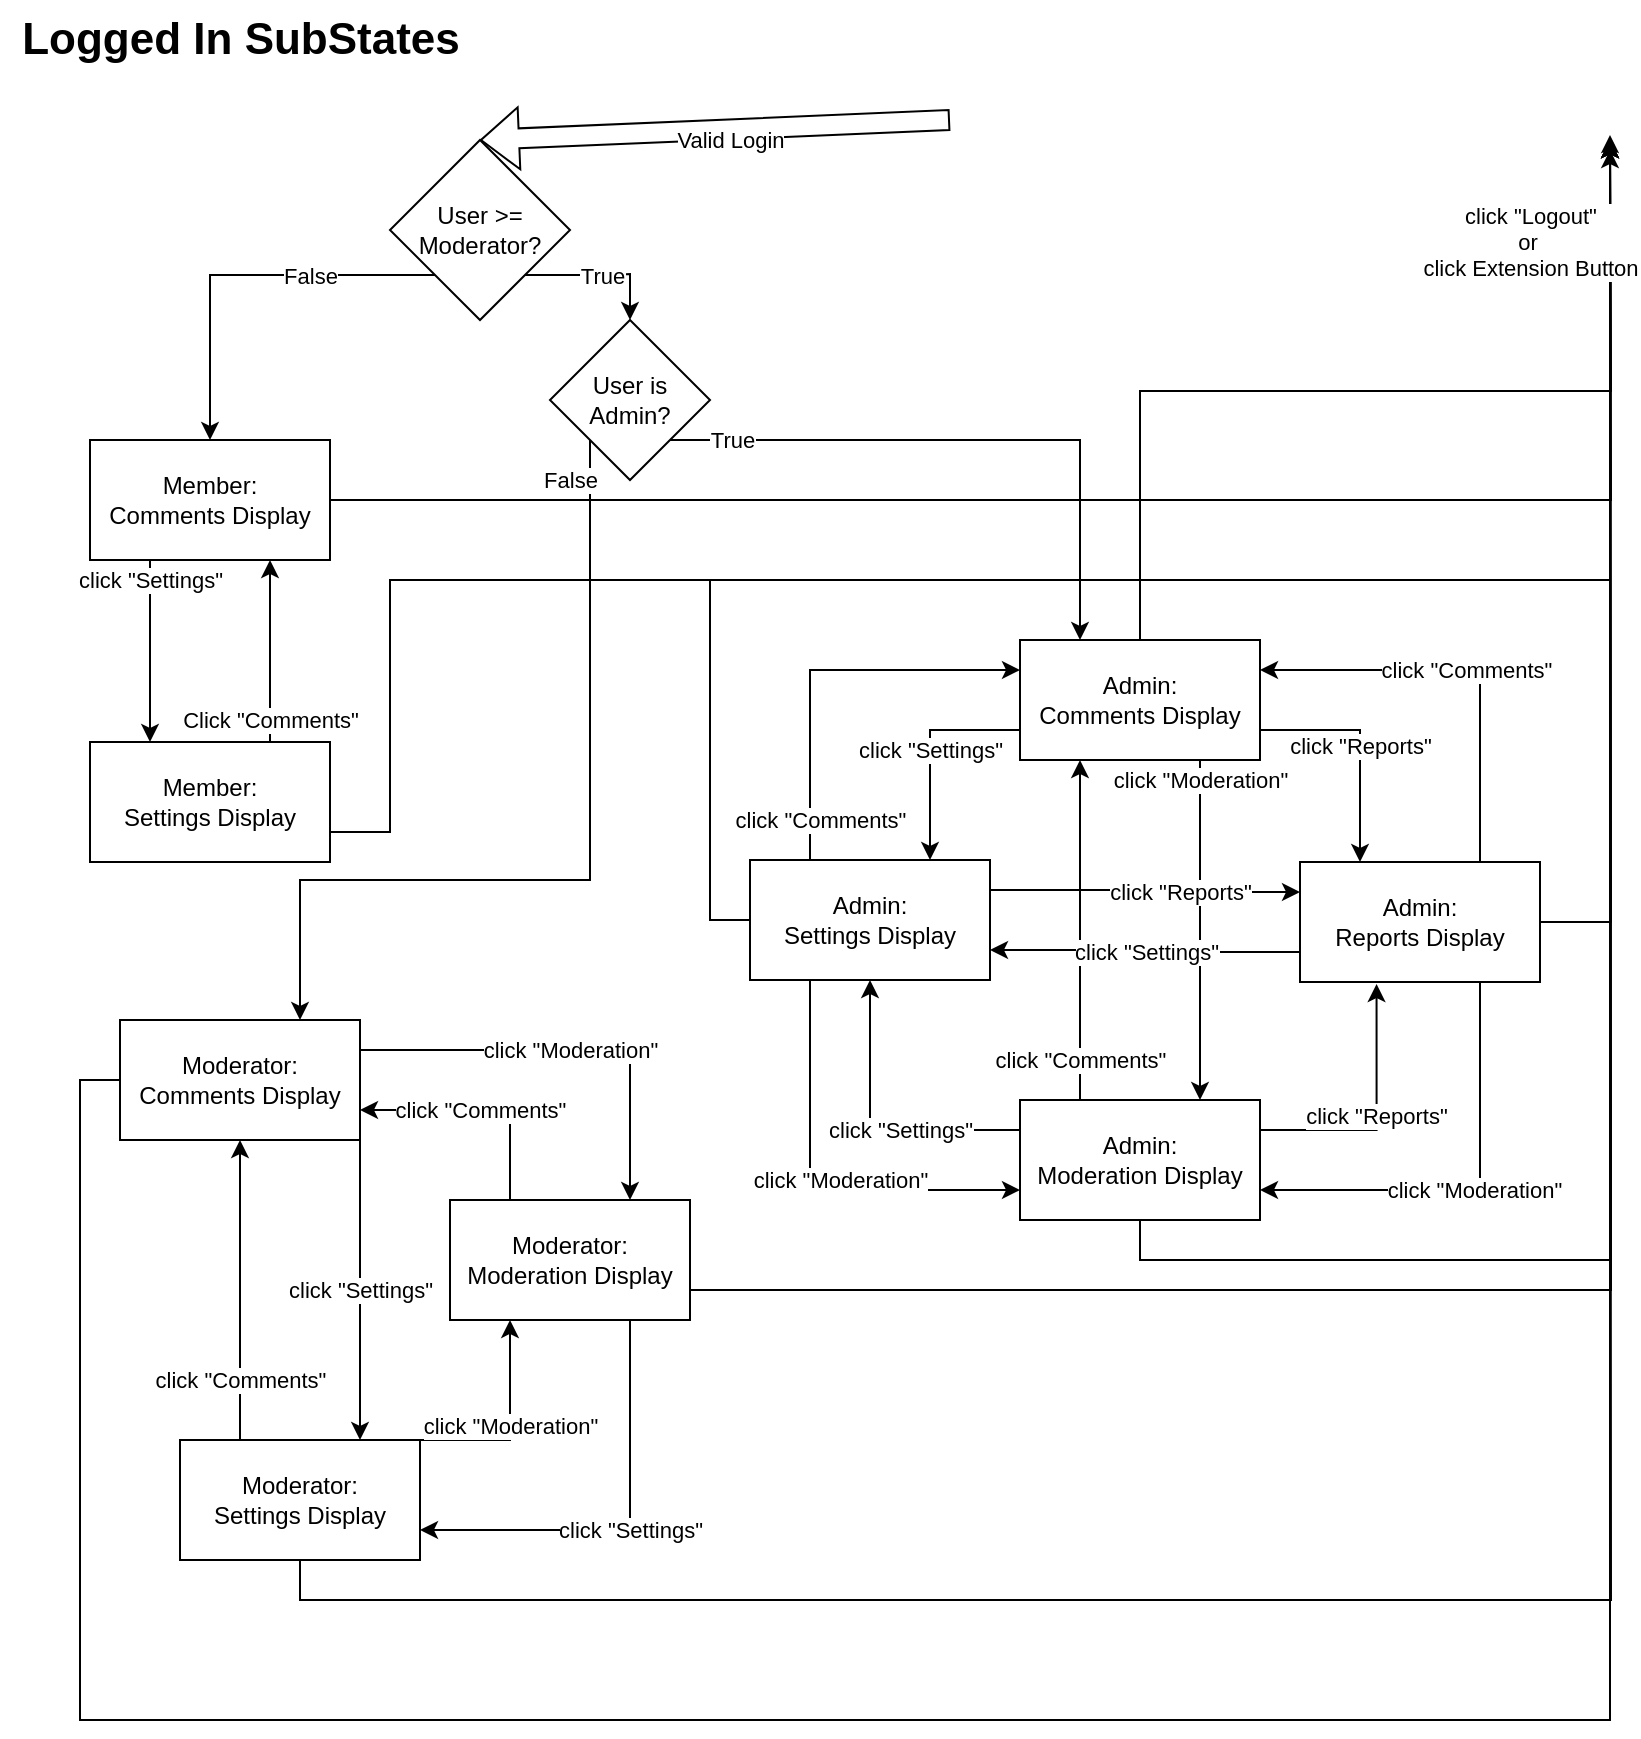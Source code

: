 <mxfile version="20.2.3" type="device"><diagram id="WFKOlGJlb3Ncaql9ZJ3I" name="Page-1"><mxGraphModel dx="1517" dy="1180" grid="1" gridSize="10" guides="1" tooltips="1" connect="1" arrows="1" fold="1" page="1" pageScale="1" pageWidth="850" pageHeight="1100" math="0" shadow="0"><root><mxCell id="0"/><mxCell id="1" parent="0"/><mxCell id="ll2w08yE72qHY3BO0u6t-42" value="&lt;font style=&quot;font-size: 22px;&quot;&gt;Logged In SubStates&lt;/font&gt;" style="text;html=1;align=center;verticalAlign=middle;resizable=0;points=[];autosize=1;strokeColor=none;fillColor=none;fontStyle=1" parent="1" vertex="1"><mxGeometry x="5" y="10" width="240" height="40" as="geometry"/></mxCell><mxCell id="HibiyZbgsYyuySwJjLSA-93" value="click &quot;Settings&quot;" style="edgeStyle=orthogonalEdgeStyle;rounded=0;orthogonalLoop=1;jettySize=auto;html=1;exitX=0.25;exitY=1;exitDx=0;exitDy=0;entryX=0.25;entryY=0;entryDx=0;entryDy=0;" edge="1" parent="1" source="HibiyZbgsYyuySwJjLSA-61" target="HibiyZbgsYyuySwJjLSA-65"><mxGeometry x="-0.78" relative="1" as="geometry"><mxPoint as="offset"/></mxGeometry></mxCell><mxCell id="HibiyZbgsYyuySwJjLSA-103" style="edgeStyle=orthogonalEdgeStyle;rounded=0;orthogonalLoop=1;jettySize=auto;html=1;exitX=1;exitY=0.5;exitDx=0;exitDy=0;" edge="1" parent="1" source="HibiyZbgsYyuySwJjLSA-61"><mxGeometry relative="1" as="geometry"><mxPoint x="810" y="80" as="targetPoint"/></mxGeometry></mxCell><mxCell id="HibiyZbgsYyuySwJjLSA-61" value="Member:&lt;br&gt;Comments Display" style="rounded=0;whiteSpace=wrap;html=1;" vertex="1" parent="1"><mxGeometry x="50" y="230" width="120" height="60" as="geometry"/></mxCell><mxCell id="HibiyZbgsYyuySwJjLSA-105" value="False" style="edgeStyle=orthogonalEdgeStyle;rounded=0;orthogonalLoop=1;jettySize=auto;html=1;exitX=0;exitY=1;exitDx=0;exitDy=0;entryX=0.5;entryY=0;entryDx=0;entryDy=0;" edge="1" parent="1" source="HibiyZbgsYyuySwJjLSA-62" target="HibiyZbgsYyuySwJjLSA-61"><mxGeometry x="-0.359" relative="1" as="geometry"><mxPoint as="offset"/></mxGeometry></mxCell><mxCell id="HibiyZbgsYyuySwJjLSA-106" value="True" style="edgeStyle=orthogonalEdgeStyle;rounded=0;orthogonalLoop=1;jettySize=auto;html=1;exitX=1;exitY=1;exitDx=0;exitDy=0;entryX=0.5;entryY=0;entryDx=0;entryDy=0;" edge="1" parent="1" source="HibiyZbgsYyuySwJjLSA-62" target="HibiyZbgsYyuySwJjLSA-63"><mxGeometry relative="1" as="geometry"><Array as="points"><mxPoint x="310" y="147"/><mxPoint x="320" y="147"/></Array></mxGeometry></mxCell><mxCell id="HibiyZbgsYyuySwJjLSA-62" value="User &amp;gt;= Moderator?" style="rhombus;whiteSpace=wrap;html=1;" vertex="1" parent="1"><mxGeometry x="200" y="80" width="90" height="90" as="geometry"/></mxCell><mxCell id="HibiyZbgsYyuySwJjLSA-107" value="False" style="edgeStyle=orthogonalEdgeStyle;rounded=0;orthogonalLoop=1;jettySize=auto;html=1;exitX=0;exitY=1;exitDx=0;exitDy=0;entryX=0.75;entryY=0;entryDx=0;entryDy=0;" edge="1" parent="1" source="HibiyZbgsYyuySwJjLSA-63" target="HibiyZbgsYyuySwJjLSA-66"><mxGeometry x="-0.908" y="-10" relative="1" as="geometry"><Array as="points"><mxPoint x="300" y="450"/><mxPoint x="155" y="450"/></Array><mxPoint as="offset"/></mxGeometry></mxCell><mxCell id="HibiyZbgsYyuySwJjLSA-108" value="True" style="edgeStyle=orthogonalEdgeStyle;rounded=0;orthogonalLoop=1;jettySize=auto;html=1;exitX=1;exitY=1;exitDx=0;exitDy=0;entryX=0.25;entryY=0;entryDx=0;entryDy=0;" edge="1" parent="1" source="HibiyZbgsYyuySwJjLSA-63" target="HibiyZbgsYyuySwJjLSA-69"><mxGeometry x="-0.803" relative="1" as="geometry"><mxPoint x="1" as="offset"/></mxGeometry></mxCell><mxCell id="HibiyZbgsYyuySwJjLSA-63" value="User is Admin?" style="rhombus;whiteSpace=wrap;html=1;" vertex="1" parent="1"><mxGeometry x="280" y="170" width="80" height="80" as="geometry"/></mxCell><mxCell id="HibiyZbgsYyuySwJjLSA-94" value="Click &quot;Comments&quot;" style="edgeStyle=orthogonalEdgeStyle;rounded=0;orthogonalLoop=1;jettySize=auto;html=1;exitX=0.75;exitY=0;exitDx=0;exitDy=0;entryX=0.75;entryY=1;entryDx=0;entryDy=0;" edge="1" parent="1" source="HibiyZbgsYyuySwJjLSA-65" target="HibiyZbgsYyuySwJjLSA-61"><mxGeometry x="-0.758" relative="1" as="geometry"><mxPoint as="offset"/></mxGeometry></mxCell><mxCell id="HibiyZbgsYyuySwJjLSA-102" style="edgeStyle=orthogonalEdgeStyle;rounded=0;orthogonalLoop=1;jettySize=auto;html=1;exitX=1;exitY=0.75;exitDx=0;exitDy=0;" edge="1" parent="1" source="HibiyZbgsYyuySwJjLSA-65"><mxGeometry relative="1" as="geometry"><mxPoint x="810" y="80" as="targetPoint"/><Array as="points"><mxPoint x="200" y="426"/><mxPoint x="200" y="300"/><mxPoint x="810" y="300"/></Array></mxGeometry></mxCell><mxCell id="HibiyZbgsYyuySwJjLSA-65" value="Member:&lt;br&gt;Settings Display" style="rounded=0;whiteSpace=wrap;html=1;" vertex="1" parent="1"><mxGeometry x="50" y="381" width="120" height="60" as="geometry"/></mxCell><mxCell id="HibiyZbgsYyuySwJjLSA-87" value="click &quot;Moderation&quot;" style="edgeStyle=orthogonalEdgeStyle;rounded=0;orthogonalLoop=1;jettySize=auto;html=1;exitX=1;exitY=0.25;exitDx=0;exitDy=0;entryX=0.75;entryY=0;entryDx=0;entryDy=0;" edge="1" parent="1" source="HibiyZbgsYyuySwJjLSA-66" target="HibiyZbgsYyuySwJjLSA-68"><mxGeometry relative="1" as="geometry"/></mxCell><mxCell id="HibiyZbgsYyuySwJjLSA-90" value="click &quot;Settings&quot;" style="edgeStyle=orthogonalEdgeStyle;rounded=0;orthogonalLoop=1;jettySize=auto;html=1;exitX=1;exitY=1;exitDx=0;exitDy=0;entryX=0.75;entryY=0;entryDx=0;entryDy=0;" edge="1" parent="1" source="HibiyZbgsYyuySwJjLSA-66" target="HibiyZbgsYyuySwJjLSA-67"><mxGeometry relative="1" as="geometry"/></mxCell><mxCell id="HibiyZbgsYyuySwJjLSA-101" style="edgeStyle=orthogonalEdgeStyle;rounded=0;orthogonalLoop=1;jettySize=auto;html=1;exitX=0;exitY=0.5;exitDx=0;exitDy=0;" edge="1" parent="1" source="HibiyZbgsYyuySwJjLSA-66"><mxGeometry relative="1" as="geometry"><mxPoint x="810" y="85" as="targetPoint"/><Array as="points"><mxPoint x="45" y="550"/><mxPoint x="45" y="870"/><mxPoint x="810" y="870"/></Array></mxGeometry></mxCell><mxCell id="HibiyZbgsYyuySwJjLSA-66" value="Moderator:&lt;br&gt;Comments Display" style="rounded=0;whiteSpace=wrap;html=1;" vertex="1" parent="1"><mxGeometry x="65" y="520" width="120" height="60" as="geometry"/></mxCell><mxCell id="HibiyZbgsYyuySwJjLSA-89" value="click &quot;Comments&quot;" style="edgeStyle=orthogonalEdgeStyle;rounded=0;orthogonalLoop=1;jettySize=auto;html=1;exitX=0.25;exitY=0;exitDx=0;exitDy=0;entryX=0.5;entryY=1;entryDx=0;entryDy=0;" edge="1" parent="1" source="HibiyZbgsYyuySwJjLSA-67" target="HibiyZbgsYyuySwJjLSA-66"><mxGeometry x="-0.6" relative="1" as="geometry"><mxPoint as="offset"/></mxGeometry></mxCell><mxCell id="HibiyZbgsYyuySwJjLSA-91" value="click &quot;Moderation&quot;" style="edgeStyle=orthogonalEdgeStyle;rounded=0;orthogonalLoop=1;jettySize=auto;html=1;exitX=1;exitY=0;exitDx=0;exitDy=0;entryX=0.25;entryY=1;entryDx=0;entryDy=0;" edge="1" parent="1" source="HibiyZbgsYyuySwJjLSA-67" target="HibiyZbgsYyuySwJjLSA-68"><mxGeometry relative="1" as="geometry"><Array as="points"><mxPoint x="260" y="730"/></Array></mxGeometry></mxCell><mxCell id="HibiyZbgsYyuySwJjLSA-95" style="edgeStyle=orthogonalEdgeStyle;rounded=0;orthogonalLoop=1;jettySize=auto;html=1;exitX=0.5;exitY=1;exitDx=0;exitDy=0;" edge="1" parent="1" source="HibiyZbgsYyuySwJjLSA-67"><mxGeometry relative="1" as="geometry"><mxPoint x="810" y="80" as="targetPoint"/></mxGeometry></mxCell><mxCell id="HibiyZbgsYyuySwJjLSA-67" value="Moderator:&lt;br&gt;Settings Display" style="rounded=0;whiteSpace=wrap;html=1;" vertex="1" parent="1"><mxGeometry x="95" y="730" width="120" height="60" as="geometry"/></mxCell><mxCell id="HibiyZbgsYyuySwJjLSA-88" value="click &quot;Settings&quot;" style="edgeStyle=orthogonalEdgeStyle;rounded=0;orthogonalLoop=1;jettySize=auto;html=1;exitX=0.75;exitY=1;exitDx=0;exitDy=0;entryX=1;entryY=0.75;entryDx=0;entryDy=0;" edge="1" parent="1" source="HibiyZbgsYyuySwJjLSA-68" target="HibiyZbgsYyuySwJjLSA-67"><mxGeometry relative="1" as="geometry"/></mxCell><mxCell id="HibiyZbgsYyuySwJjLSA-92" value="click &quot;Comments&quot;" style="edgeStyle=orthogonalEdgeStyle;rounded=0;orthogonalLoop=1;jettySize=auto;html=1;exitX=0.25;exitY=0;exitDx=0;exitDy=0;entryX=1;entryY=0.75;entryDx=0;entryDy=0;" edge="1" parent="1" source="HibiyZbgsYyuySwJjLSA-68" target="HibiyZbgsYyuySwJjLSA-66"><mxGeometry relative="1" as="geometry"/></mxCell><mxCell id="HibiyZbgsYyuySwJjLSA-100" style="edgeStyle=orthogonalEdgeStyle;rounded=0;orthogonalLoop=1;jettySize=auto;html=1;exitX=1;exitY=0.75;exitDx=0;exitDy=0;" edge="1" parent="1" source="HibiyZbgsYyuySwJjLSA-68"><mxGeometry relative="1" as="geometry"><mxPoint x="810" y="80" as="targetPoint"/></mxGeometry></mxCell><mxCell id="HibiyZbgsYyuySwJjLSA-68" value="Moderator:&lt;br&gt;Moderation Display" style="rounded=0;whiteSpace=wrap;html=1;" vertex="1" parent="1"><mxGeometry x="230" y="610" width="120" height="60" as="geometry"/></mxCell><mxCell id="HibiyZbgsYyuySwJjLSA-73" value="click &quot;Reports&quot;" style="edgeStyle=orthogonalEdgeStyle;rounded=0;orthogonalLoop=1;jettySize=auto;html=1;exitX=1;exitY=0.75;exitDx=0;exitDy=0;entryX=0.25;entryY=0;entryDx=0;entryDy=0;" edge="1" parent="1" source="HibiyZbgsYyuySwJjLSA-69" target="HibiyZbgsYyuySwJjLSA-72"><mxGeometry relative="1" as="geometry"/></mxCell><mxCell id="HibiyZbgsYyuySwJjLSA-74" value="click &quot;Moderation&quot;" style="edgeStyle=orthogonalEdgeStyle;rounded=0;orthogonalLoop=1;jettySize=auto;html=1;exitX=0.75;exitY=1;exitDx=0;exitDy=0;entryX=0.75;entryY=0;entryDx=0;entryDy=0;" edge="1" parent="1" source="HibiyZbgsYyuySwJjLSA-69" target="HibiyZbgsYyuySwJjLSA-71"><mxGeometry x="-0.882" relative="1" as="geometry"><mxPoint as="offset"/></mxGeometry></mxCell><mxCell id="HibiyZbgsYyuySwJjLSA-75" value="click &quot;Settings&quot;" style="edgeStyle=orthogonalEdgeStyle;rounded=0;orthogonalLoop=1;jettySize=auto;html=1;exitX=0;exitY=0.75;exitDx=0;exitDy=0;entryX=0.75;entryY=0;entryDx=0;entryDy=0;" edge="1" parent="1" source="HibiyZbgsYyuySwJjLSA-69" target="HibiyZbgsYyuySwJjLSA-70"><mxGeometry relative="1" as="geometry"/></mxCell><mxCell id="HibiyZbgsYyuySwJjLSA-98" style="edgeStyle=orthogonalEdgeStyle;rounded=0;orthogonalLoop=1;jettySize=auto;html=1;exitX=0.5;exitY=0;exitDx=0;exitDy=0;" edge="1" parent="1" source="HibiyZbgsYyuySwJjLSA-69"><mxGeometry relative="1" as="geometry"><mxPoint x="810" y="80" as="targetPoint"/></mxGeometry></mxCell><mxCell id="HibiyZbgsYyuySwJjLSA-69" value="Admin:&lt;br&gt;Comments Display" style="rounded=0;whiteSpace=wrap;html=1;" vertex="1" parent="1"><mxGeometry x="515" y="330" width="120" height="60" as="geometry"/></mxCell><mxCell id="HibiyZbgsYyuySwJjLSA-76" style="edgeStyle=orthogonalEdgeStyle;rounded=0;orthogonalLoop=1;jettySize=auto;html=1;exitX=0.25;exitY=0;exitDx=0;exitDy=0;entryX=0;entryY=0.25;entryDx=0;entryDy=0;" edge="1" parent="1" source="HibiyZbgsYyuySwJjLSA-70" target="HibiyZbgsYyuySwJjLSA-69"><mxGeometry relative="1" as="geometry"/></mxCell><mxCell id="HibiyZbgsYyuySwJjLSA-86" value="click &quot;Comments&quot;" style="edgeLabel;html=1;align=center;verticalAlign=middle;resizable=0;points=[];" vertex="1" connectable="0" parent="HibiyZbgsYyuySwJjLSA-76"><mxGeometry x="0.033" y="-1" relative="1" as="geometry"><mxPoint x="-4" y="74" as="offset"/></mxGeometry></mxCell><mxCell id="HibiyZbgsYyuySwJjLSA-78" value="click &quot;Moderation&quot;" style="edgeStyle=orthogonalEdgeStyle;rounded=0;orthogonalLoop=1;jettySize=auto;html=1;exitX=0.25;exitY=1;exitDx=0;exitDy=0;entryX=0;entryY=0.75;entryDx=0;entryDy=0;" edge="1" parent="1" source="HibiyZbgsYyuySwJjLSA-70" target="HibiyZbgsYyuySwJjLSA-71"><mxGeometry x="0.143" y="5" relative="1" as="geometry"><mxPoint as="offset"/></mxGeometry></mxCell><mxCell id="HibiyZbgsYyuySwJjLSA-84" value="click &quot;Reports&quot;" style="edgeStyle=orthogonalEdgeStyle;rounded=0;orthogonalLoop=1;jettySize=auto;html=1;exitX=1;exitY=0.25;exitDx=0;exitDy=0;entryX=0;entryY=0.25;entryDx=0;entryDy=0;" edge="1" parent="1" source="HibiyZbgsYyuySwJjLSA-70" target="HibiyZbgsYyuySwJjLSA-72"><mxGeometry x="0.231" relative="1" as="geometry"><mxPoint as="offset"/></mxGeometry></mxCell><mxCell id="HibiyZbgsYyuySwJjLSA-99" style="edgeStyle=orthogonalEdgeStyle;rounded=0;orthogonalLoop=1;jettySize=auto;html=1;exitX=0;exitY=0.5;exitDx=0;exitDy=0;" edge="1" parent="1" source="HibiyZbgsYyuySwJjLSA-70"><mxGeometry relative="1" as="geometry"><mxPoint x="810" y="80" as="targetPoint"/><Array as="points"><mxPoint x="360" y="470"/><mxPoint x="360" y="300"/><mxPoint x="810" y="300"/></Array></mxGeometry></mxCell><mxCell id="HibiyZbgsYyuySwJjLSA-70" value="Admin:&lt;br&gt;Settings Display" style="rounded=0;whiteSpace=wrap;html=1;" vertex="1" parent="1"><mxGeometry x="380" y="440" width="120" height="60" as="geometry"/></mxCell><mxCell id="HibiyZbgsYyuySwJjLSA-80" value="click &quot;Reports&quot;" style="edgeStyle=orthogonalEdgeStyle;rounded=0;orthogonalLoop=1;jettySize=auto;html=1;exitX=1;exitY=0.25;exitDx=0;exitDy=0;entryX=0.319;entryY=1.017;entryDx=0;entryDy=0;entryPerimeter=0;" edge="1" parent="1" source="HibiyZbgsYyuySwJjLSA-71" target="HibiyZbgsYyuySwJjLSA-72"><mxGeometry relative="1" as="geometry"/></mxCell><mxCell id="HibiyZbgsYyuySwJjLSA-81" value="click &quot;Settings&quot;" style="edgeStyle=orthogonalEdgeStyle;rounded=0;orthogonalLoop=1;jettySize=auto;html=1;exitX=0;exitY=0.25;exitDx=0;exitDy=0;entryX=0.5;entryY=1;entryDx=0;entryDy=0;" edge="1" parent="1" source="HibiyZbgsYyuySwJjLSA-71" target="HibiyZbgsYyuySwJjLSA-70"><mxGeometry x="-0.2" relative="1" as="geometry"><mxPoint as="offset"/></mxGeometry></mxCell><mxCell id="HibiyZbgsYyuySwJjLSA-82" value="click &quot;Comments&quot;" style="edgeStyle=orthogonalEdgeStyle;rounded=0;orthogonalLoop=1;jettySize=auto;html=1;exitX=0.25;exitY=0;exitDx=0;exitDy=0;entryX=0.25;entryY=1;entryDx=0;entryDy=0;" edge="1" parent="1" source="HibiyZbgsYyuySwJjLSA-71" target="HibiyZbgsYyuySwJjLSA-69"><mxGeometry x="-0.765" relative="1" as="geometry"><mxPoint as="offset"/></mxGeometry></mxCell><mxCell id="HibiyZbgsYyuySwJjLSA-96" style="edgeStyle=orthogonalEdgeStyle;rounded=0;orthogonalLoop=1;jettySize=auto;html=1;exitX=0.5;exitY=1;exitDx=0;exitDy=0;" edge="1" parent="1" source="HibiyZbgsYyuySwJjLSA-71"><mxGeometry relative="1" as="geometry"><mxPoint x="810" y="77.5" as="targetPoint"/></mxGeometry></mxCell><mxCell id="HibiyZbgsYyuySwJjLSA-71" value="Admin:&lt;br&gt;Moderation Display" style="rounded=0;whiteSpace=wrap;html=1;" vertex="1" parent="1"><mxGeometry x="515" y="560" width="120" height="60" as="geometry"/></mxCell><mxCell id="HibiyZbgsYyuySwJjLSA-77" value="click &quot;Comments&quot;" style="edgeStyle=orthogonalEdgeStyle;rounded=0;orthogonalLoop=1;jettySize=auto;html=1;exitX=0.75;exitY=0;exitDx=0;exitDy=0;entryX=1;entryY=0.25;entryDx=0;entryDy=0;" edge="1" parent="1" source="HibiyZbgsYyuySwJjLSA-72" target="HibiyZbgsYyuySwJjLSA-69"><mxGeometry relative="1" as="geometry"/></mxCell><mxCell id="HibiyZbgsYyuySwJjLSA-79" value="click &quot;Moderation&quot;" style="edgeStyle=orthogonalEdgeStyle;rounded=0;orthogonalLoop=1;jettySize=auto;html=1;exitX=0.75;exitY=1;exitDx=0;exitDy=0;entryX=1;entryY=0.75;entryDx=0;entryDy=0;" edge="1" parent="1" source="HibiyZbgsYyuySwJjLSA-72" target="HibiyZbgsYyuySwJjLSA-71"><mxGeometry relative="1" as="geometry"/></mxCell><mxCell id="HibiyZbgsYyuySwJjLSA-85" value="click &quot;Settings&quot;" style="edgeStyle=orthogonalEdgeStyle;rounded=0;orthogonalLoop=1;jettySize=auto;html=1;exitX=0;exitY=0.75;exitDx=0;exitDy=0;entryX=1;entryY=0.75;entryDx=0;entryDy=0;" edge="1" parent="1" source="HibiyZbgsYyuySwJjLSA-72" target="HibiyZbgsYyuySwJjLSA-70"><mxGeometry relative="1" as="geometry"/></mxCell><mxCell id="HibiyZbgsYyuySwJjLSA-97" value="click &quot;Logout&quot;&lt;br&gt;or&amp;nbsp;&lt;br&gt;click Extension Button" style="edgeStyle=orthogonalEdgeStyle;rounded=0;orthogonalLoop=1;jettySize=auto;html=1;exitX=1;exitY=0.5;exitDx=0;exitDy=0;" edge="1" parent="1" source="HibiyZbgsYyuySwJjLSA-72"><mxGeometry x="0.765" y="40" relative="1" as="geometry"><mxPoint x="810" y="80" as="targetPoint"/><mxPoint y="1" as="offset"/></mxGeometry></mxCell><mxCell id="HibiyZbgsYyuySwJjLSA-72" value="Admin:&lt;br&gt;Reports Display" style="rounded=0;whiteSpace=wrap;html=1;" vertex="1" parent="1"><mxGeometry x="655" y="441" width="120" height="60" as="geometry"/></mxCell><mxCell id="HibiyZbgsYyuySwJjLSA-109" value="Valid Login" style="shape=flexArrow;endArrow=classic;html=1;rounded=0;entryX=0.5;entryY=0;entryDx=0;entryDy=0;" edge="1" parent="1" target="HibiyZbgsYyuySwJjLSA-62"><mxGeometry x="-0.062" y="5" width="50" height="50" relative="1" as="geometry"><mxPoint x="480" y="70" as="sourcePoint"/><mxPoint x="120" y="300" as="targetPoint"/><mxPoint as="offset"/></mxGeometry></mxCell></root></mxGraphModel></diagram></mxfile>